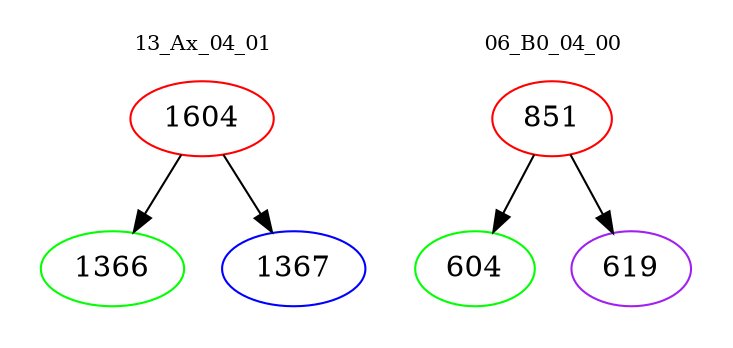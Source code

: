 digraph{
subgraph cluster_0 {
color = white
label = "13_Ax_04_01";
fontsize=10;
T0_1604 [label="1604", color="red"]
T0_1604 -> T0_1366 [color="black"]
T0_1366 [label="1366", color="green"]
T0_1604 -> T0_1367 [color="black"]
T0_1367 [label="1367", color="blue"]
}
subgraph cluster_1 {
color = white
label = "06_B0_04_00";
fontsize=10;
T1_851 [label="851", color="red"]
T1_851 -> T1_604 [color="black"]
T1_604 [label="604", color="green"]
T1_851 -> T1_619 [color="black"]
T1_619 [label="619", color="purple"]
}
}
